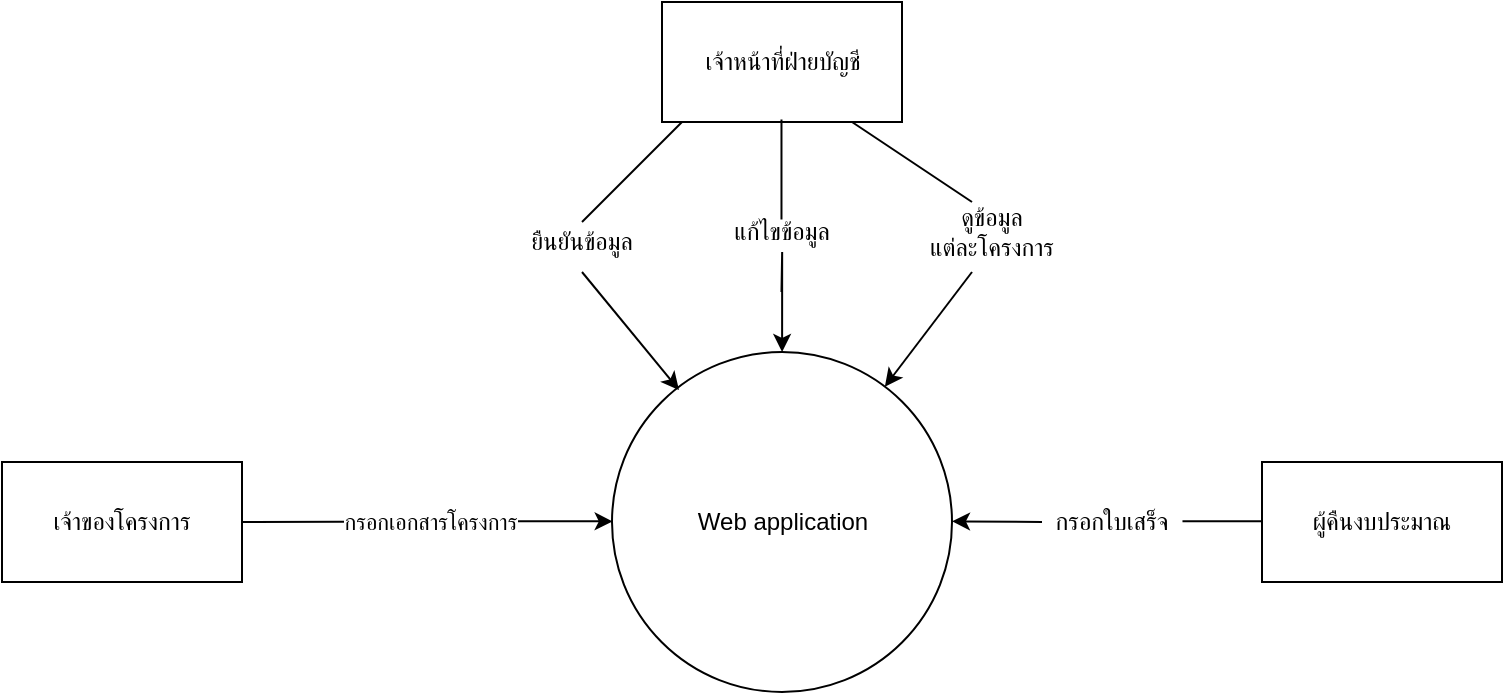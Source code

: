 <mxfile version="21.8.2" type="device">
  <diagram name="Page-1" id="aWuao_ow0Jp5oxHENNFt">
    <mxGraphModel dx="913" dy="509" grid="1" gridSize="10" guides="1" tooltips="1" connect="1" arrows="1" fold="1" page="1" pageScale="1" pageWidth="850" pageHeight="1100" math="0" shadow="0">
      <root>
        <mxCell id="0" />
        <mxCell id="1" parent="0" />
        <mxCell id="VKNgyk9UqXUZ5JBSV-sY-1" value="&lt;div style=&quot;text-indent: 48px;&quot;&gt;&lt;br&gt;&lt;/div&gt;" style="ellipse;whiteSpace=wrap;html=1;aspect=fixed;align=center;" parent="1" vertex="1">
          <mxGeometry x="325" y="290" width="170" height="170" as="geometry" />
        </mxCell>
        <mxCell id="VKNgyk9UqXUZ5JBSV-sY-2" value="Web application" style="text;html=1;align=center;verticalAlign=middle;resizable=0;points=[];autosize=1;strokeColor=none;fillColor=none;" parent="1" vertex="1">
          <mxGeometry x="355" y="360" width="110" height="30" as="geometry" />
        </mxCell>
        <mxCell id="VKNgyk9UqXUZ5JBSV-sY-3" value="" style="rounded=0;whiteSpace=wrap;html=1;" parent="1" vertex="1">
          <mxGeometry x="350" y="115" width="120" height="60" as="geometry" />
        </mxCell>
        <mxCell id="VKNgyk9UqXUZ5JBSV-sY-4" value="เจ้าหน้าที่ฝ่ายบัญชี" style="text;html=1;align=center;verticalAlign=middle;resizable=0;points=[];autosize=1;strokeColor=none;fillColor=none;" parent="1" vertex="1">
          <mxGeometry x="350" y="130" width="120" height="30" as="geometry" />
        </mxCell>
        <mxCell id="VKNgyk9UqXUZ5JBSV-sY-5" value="" style="endArrow=none;html=1;rounded=0;" parent="1" edge="1">
          <mxGeometry width="50" height="50" relative="1" as="geometry">
            <mxPoint x="310" y="225" as="sourcePoint" />
            <mxPoint x="360" y="175" as="targetPoint" />
          </mxGeometry>
        </mxCell>
        <mxCell id="VKNgyk9UqXUZ5JBSV-sY-7" value="ยืนยันข้อมูล" style="text;html=1;strokeColor=none;fillColor=none;align=center;verticalAlign=middle;whiteSpace=wrap;rounded=0;" parent="1" vertex="1">
          <mxGeometry x="280" y="220" width="60" height="30" as="geometry" />
        </mxCell>
        <mxCell id="VKNgyk9UqXUZ5JBSV-sY-8" value="" style="endArrow=classic;html=1;rounded=0;entryX=0.197;entryY=0.112;entryDx=0;entryDy=0;entryPerimeter=0;" parent="1" edge="1" target="VKNgyk9UqXUZ5JBSV-sY-1">
          <mxGeometry width="50" height="50" relative="1" as="geometry">
            <mxPoint x="310" y="250" as="sourcePoint" />
            <mxPoint x="353.93" y="304.11" as="targetPoint" />
          </mxGeometry>
        </mxCell>
        <mxCell id="VKNgyk9UqXUZ5JBSV-sY-9" value="" style="endArrow=none;html=1;rounded=0;" parent="1" edge="1">
          <mxGeometry width="50" height="50" relative="1" as="geometry">
            <mxPoint x="409.74" y="223.75" as="sourcePoint" />
            <mxPoint x="409.74" y="173.75" as="targetPoint" />
          </mxGeometry>
        </mxCell>
        <mxCell id="VKNgyk9UqXUZ5JBSV-sY-12" value="แก้ไขข้อมูล" style="text;html=1;strokeColor=none;fillColor=none;align=center;verticalAlign=middle;whiteSpace=wrap;rounded=0;" parent="1" vertex="1">
          <mxGeometry x="380" y="220" width="60" height="20" as="geometry" />
        </mxCell>
        <mxCell id="VKNgyk9UqXUZ5JBSV-sY-14" value="" style="endArrow=classic;html=1;rounded=0;entryX=0.441;entryY=0;entryDx=0;entryDy=0;entryPerimeter=0;" parent="1" edge="1">
          <mxGeometry width="50" height="50" relative="1" as="geometry">
            <mxPoint x="409.74" y="260" as="sourcePoint" />
            <mxPoint x="410.05" y="290" as="targetPoint" />
            <Array as="points">
              <mxPoint x="410.08" y="240" />
            </Array>
          </mxGeometry>
        </mxCell>
        <mxCell id="VKNgyk9UqXUZ5JBSV-sY-17" value="ดูข้อมูล&lt;br&gt;แต่ละโครงการ" style="text;html=1;strokeColor=none;fillColor=none;align=center;verticalAlign=middle;whiteSpace=wrap;rounded=0;" parent="1" vertex="1">
          <mxGeometry x="460" y="212.5" width="110" height="35" as="geometry" />
        </mxCell>
        <mxCell id="VKNgyk9UqXUZ5JBSV-sY-27" value="" style="rounded=0;whiteSpace=wrap;html=1;" parent="1" vertex="1">
          <mxGeometry x="650" y="345" width="120" height="60" as="geometry" />
        </mxCell>
        <mxCell id="VKNgyk9UqXUZ5JBSV-sY-28" value="ผู้คืนงบประมาณ" style="text;html=1;strokeColor=none;fillColor=none;align=center;verticalAlign=middle;whiteSpace=wrap;rounded=0;" parent="1" vertex="1">
          <mxGeometry x="670" y="353.75" width="80" height="42.5" as="geometry" />
        </mxCell>
        <mxCell id="VKNgyk9UqXUZ5JBSV-sY-29" value="" style="endArrow=none;html=1;rounded=0;" parent="1" edge="1">
          <mxGeometry width="50" height="50" relative="1" as="geometry">
            <mxPoint x="610.24" y="374.64" as="sourcePoint" />
            <mxPoint x="650" y="374.64" as="targetPoint" />
          </mxGeometry>
        </mxCell>
        <mxCell id="VKNgyk9UqXUZ5JBSV-sY-30" value="กรอกใบเสร็จ" style="text;html=1;strokeColor=none;fillColor=none;align=center;verticalAlign=middle;whiteSpace=wrap;rounded=0;" parent="1" vertex="1">
          <mxGeometry x="540" y="360" width="70" height="30" as="geometry" />
        </mxCell>
        <mxCell id="VKNgyk9UqXUZ5JBSV-sY-31" value="" style="endArrow=classic;html=1;rounded=0;exitX=0;exitY=0.5;exitDx=0;exitDy=0;" parent="1" edge="1" source="VKNgyk9UqXUZ5JBSV-sY-30">
          <mxGeometry width="50" height="50" relative="1" as="geometry">
            <mxPoint x="535" y="374.64" as="sourcePoint" />
            <mxPoint x="495" y="374.64" as="targetPoint" />
          </mxGeometry>
        </mxCell>
        <mxCell id="Ah3XJx8W3EjQKptutjFD-1" value="เจ้าของโครงการ" style="rounded=0;whiteSpace=wrap;html=1;" vertex="1" parent="1">
          <mxGeometry x="20" y="345" width="120" height="60" as="geometry" />
        </mxCell>
        <mxCell id="Ah3XJx8W3EjQKptutjFD-2" value="" style="endArrow=classic;html=1;rounded=0;entryX=0.002;entryY=0.589;entryDx=0;entryDy=0;entryPerimeter=0;exitX=1;exitY=0.5;exitDx=0;exitDy=0;" edge="1" parent="1" source="Ah3XJx8W3EjQKptutjFD-1">
          <mxGeometry width="50" height="50" relative="1" as="geometry">
            <mxPoint x="210" y="374.57" as="sourcePoint" />
            <mxPoint x="325.34" y="374.7" as="targetPoint" />
            <Array as="points">
              <mxPoint x="290" y="374.57" />
            </Array>
          </mxGeometry>
        </mxCell>
        <mxCell id="Ah3XJx8W3EjQKptutjFD-3" value="กรอกเอกสารโครงการ" style="edgeLabel;html=1;align=center;verticalAlign=middle;resizable=0;points=[];" vertex="1" connectable="0" parent="Ah3XJx8W3EjQKptutjFD-2">
          <mxGeometry x="-0.15" y="-2" relative="1" as="geometry">
            <mxPoint x="15" y="-2" as="offset" />
          </mxGeometry>
        </mxCell>
        <mxCell id="Ah3XJx8W3EjQKptutjFD-8" value="" style="endArrow=none;html=1;rounded=0;" edge="1" parent="1">
          <mxGeometry width="50" height="50" relative="1" as="geometry">
            <mxPoint x="445" y="175" as="sourcePoint" />
            <mxPoint x="505" y="215" as="targetPoint" />
          </mxGeometry>
        </mxCell>
        <mxCell id="Ah3XJx8W3EjQKptutjFD-9" value="" style="endArrow=classic;html=1;rounded=0;" edge="1" parent="1" target="VKNgyk9UqXUZ5JBSV-sY-1">
          <mxGeometry width="50" height="50" relative="1" as="geometry">
            <mxPoint x="505" y="250" as="sourcePoint" />
            <mxPoint x="465" y="282.5" as="targetPoint" />
          </mxGeometry>
        </mxCell>
      </root>
    </mxGraphModel>
  </diagram>
</mxfile>
